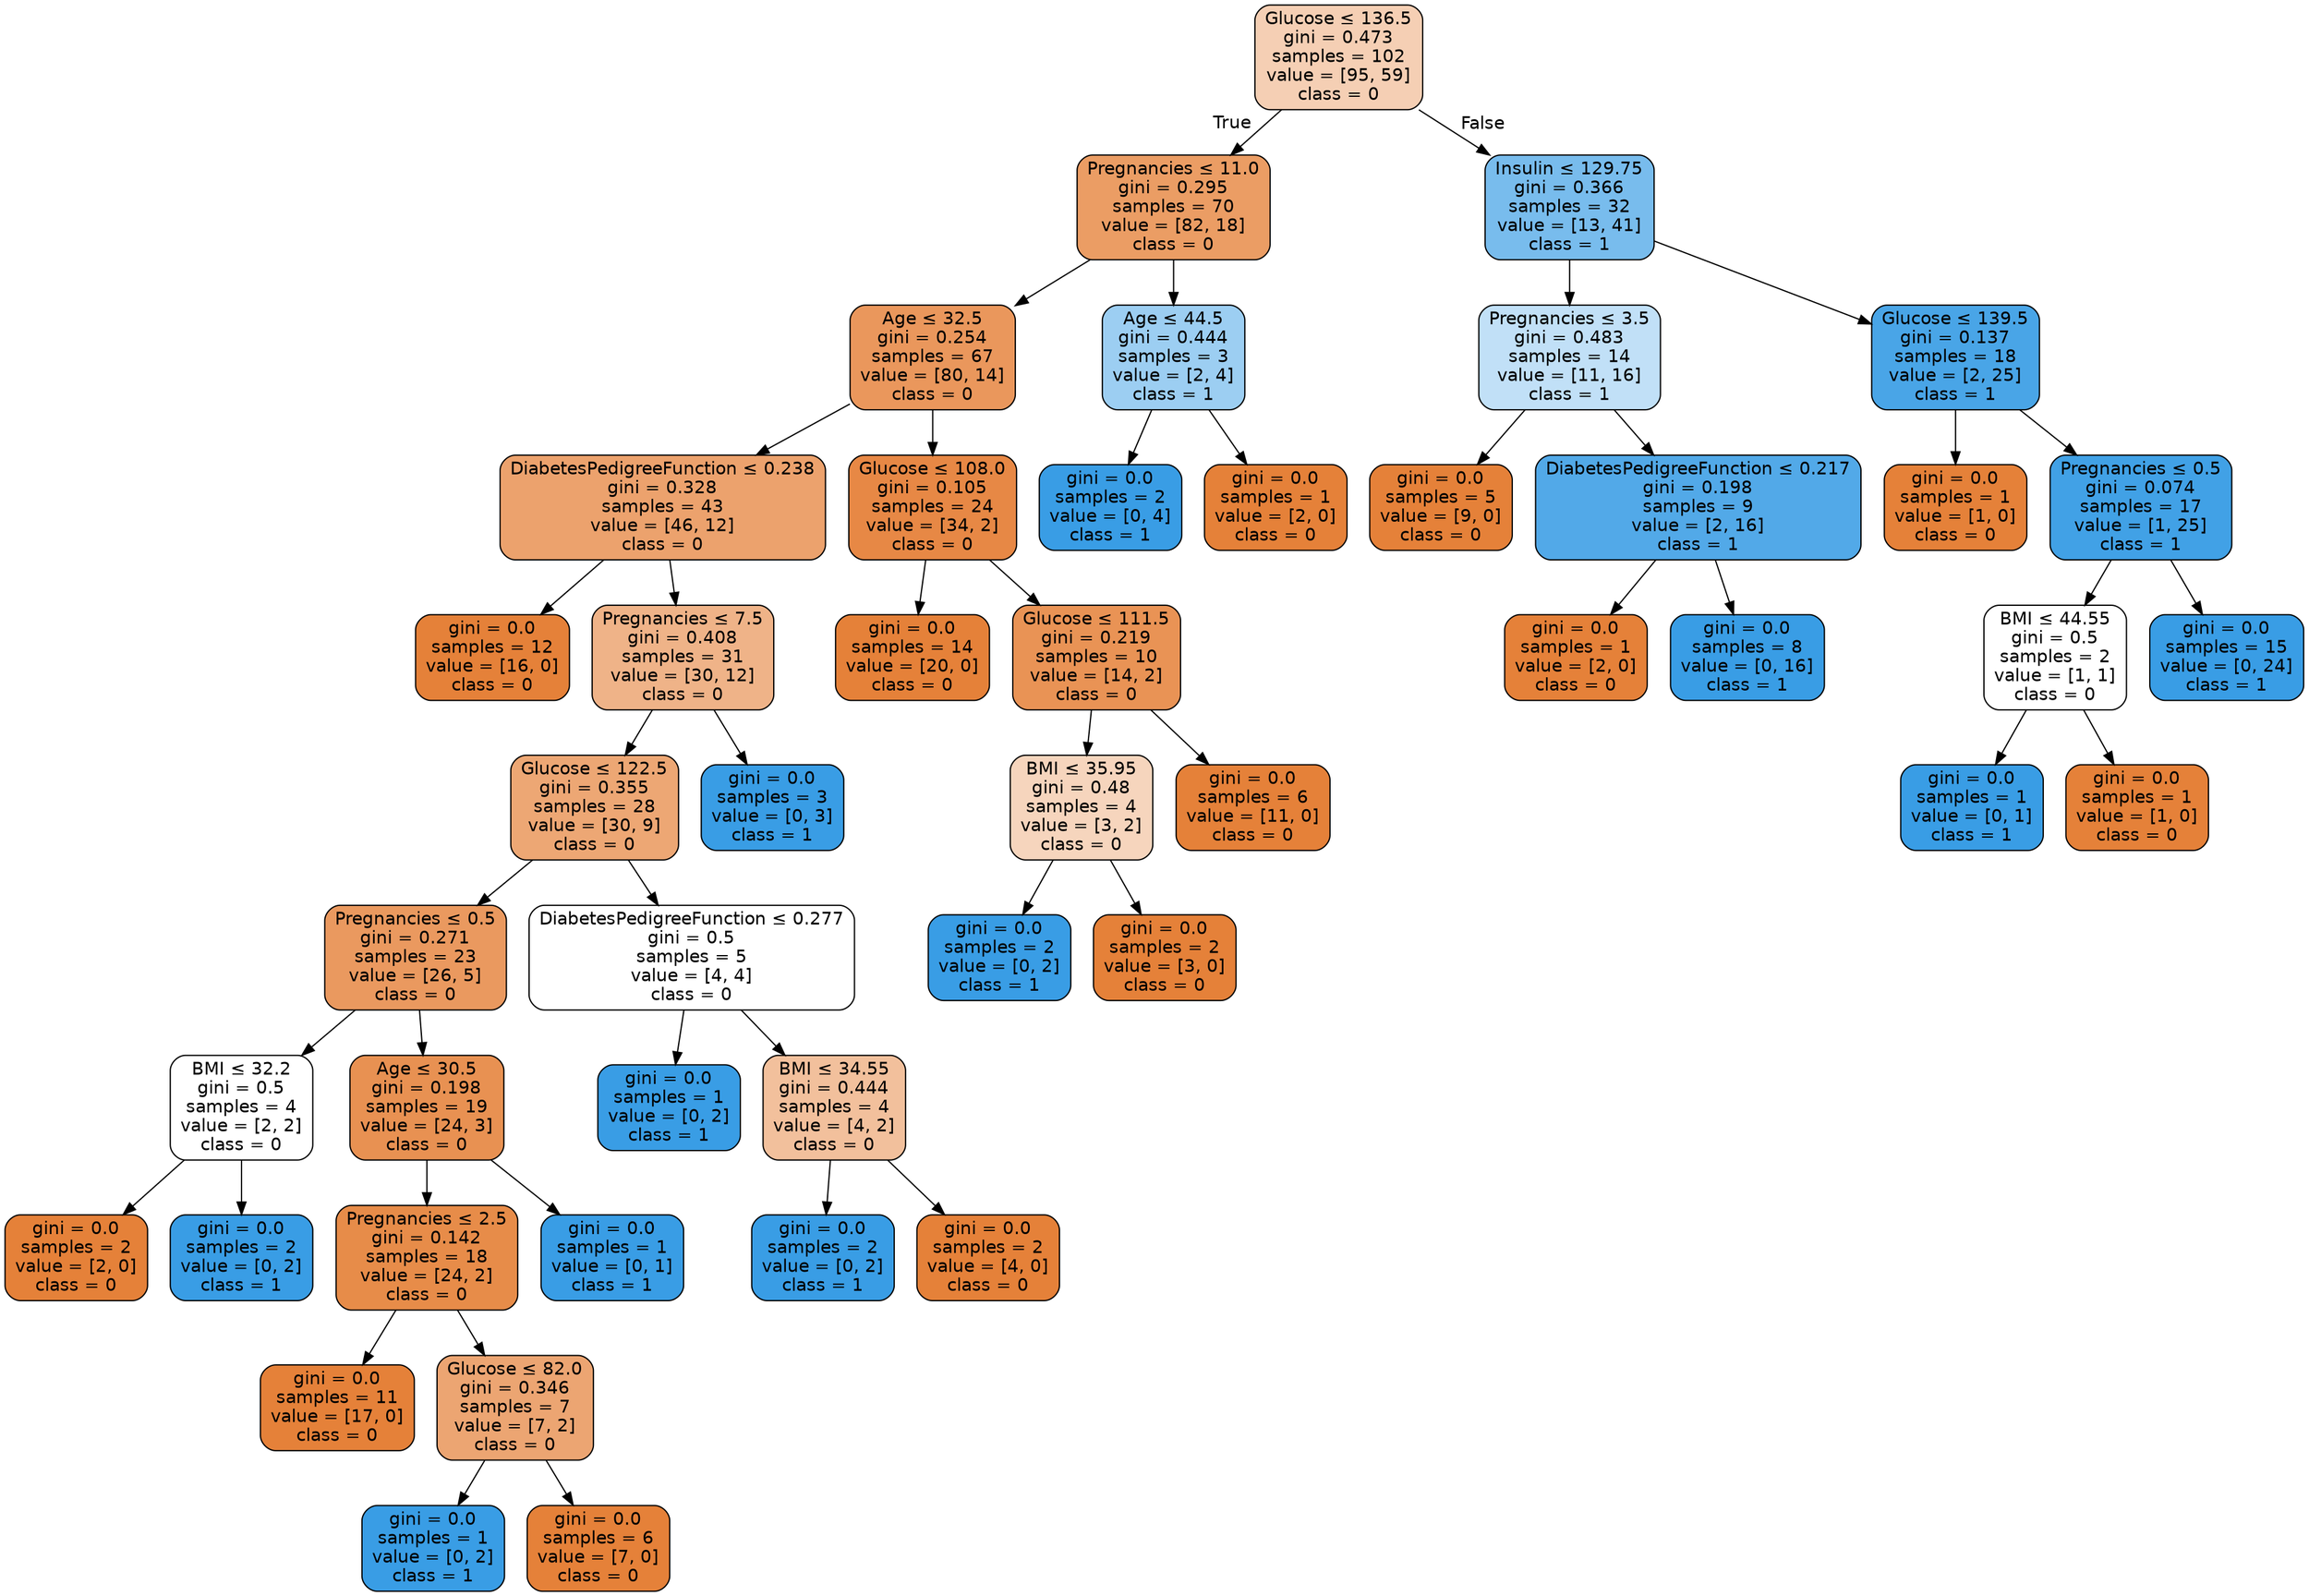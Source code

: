 digraph Tree {
node [shape=box, style="filled, rounded", color="black", fontname="helvetica"] ;
edge [fontname="helvetica"] ;
0 [label=<Glucose &le; 136.5<br/>gini = 0.473<br/>samples = 102<br/>value = [95, 59]<br/>class = 0>, fillcolor="#f5cfb4"] ;
1 [label=<Pregnancies &le; 11.0<br/>gini = 0.295<br/>samples = 70<br/>value = [82, 18]<br/>class = 0>, fillcolor="#eb9d64"] ;
0 -> 1 [labeldistance=2.5, labelangle=45, headlabel="True"] ;
2 [label=<Age &le; 32.5<br/>gini = 0.254<br/>samples = 67<br/>value = [80, 14]<br/>class = 0>, fillcolor="#ea975c"] ;
1 -> 2 ;
3 [label=<DiabetesPedigreeFunction &le; 0.238<br/>gini = 0.328<br/>samples = 43<br/>value = [46, 12]<br/>class = 0>, fillcolor="#eca26d"] ;
2 -> 3 ;
4 [label=<gini = 0.0<br/>samples = 12<br/>value = [16, 0]<br/>class = 0>, fillcolor="#e58139"] ;
3 -> 4 ;
5 [label=<Pregnancies &le; 7.5<br/>gini = 0.408<br/>samples = 31<br/>value = [30, 12]<br/>class = 0>, fillcolor="#efb388"] ;
3 -> 5 ;
6 [label=<Glucose &le; 122.5<br/>gini = 0.355<br/>samples = 28<br/>value = [30, 9]<br/>class = 0>, fillcolor="#eda774"] ;
5 -> 6 ;
7 [label=<Pregnancies &le; 0.5<br/>gini = 0.271<br/>samples = 23<br/>value = [26, 5]<br/>class = 0>, fillcolor="#ea995f"] ;
6 -> 7 ;
8 [label=<BMI &le; 32.2<br/>gini = 0.5<br/>samples = 4<br/>value = [2, 2]<br/>class = 0>, fillcolor="#ffffff"] ;
7 -> 8 ;
9 [label=<gini = 0.0<br/>samples = 2<br/>value = [2, 0]<br/>class = 0>, fillcolor="#e58139"] ;
8 -> 9 ;
10 [label=<gini = 0.0<br/>samples = 2<br/>value = [0, 2]<br/>class = 1>, fillcolor="#399de5"] ;
8 -> 10 ;
11 [label=<Age &le; 30.5<br/>gini = 0.198<br/>samples = 19<br/>value = [24, 3]<br/>class = 0>, fillcolor="#e89152"] ;
7 -> 11 ;
12 [label=<Pregnancies &le; 2.5<br/>gini = 0.142<br/>samples = 18<br/>value = [24, 2]<br/>class = 0>, fillcolor="#e78c49"] ;
11 -> 12 ;
13 [label=<gini = 0.0<br/>samples = 11<br/>value = [17, 0]<br/>class = 0>, fillcolor="#e58139"] ;
12 -> 13 ;
14 [label=<Glucose &le; 82.0<br/>gini = 0.346<br/>samples = 7<br/>value = [7, 2]<br/>class = 0>, fillcolor="#eca572"] ;
12 -> 14 ;
15 [label=<gini = 0.0<br/>samples = 1<br/>value = [0, 2]<br/>class = 1>, fillcolor="#399de5"] ;
14 -> 15 ;
16 [label=<gini = 0.0<br/>samples = 6<br/>value = [7, 0]<br/>class = 0>, fillcolor="#e58139"] ;
14 -> 16 ;
17 [label=<gini = 0.0<br/>samples = 1<br/>value = [0, 1]<br/>class = 1>, fillcolor="#399de5"] ;
11 -> 17 ;
18 [label=<DiabetesPedigreeFunction &le; 0.277<br/>gini = 0.5<br/>samples = 5<br/>value = [4, 4]<br/>class = 0>, fillcolor="#ffffff"] ;
6 -> 18 ;
19 [label=<gini = 0.0<br/>samples = 1<br/>value = [0, 2]<br/>class = 1>, fillcolor="#399de5"] ;
18 -> 19 ;
20 [label=<BMI &le; 34.55<br/>gini = 0.444<br/>samples = 4<br/>value = [4, 2]<br/>class = 0>, fillcolor="#f2c09c"] ;
18 -> 20 ;
21 [label=<gini = 0.0<br/>samples = 2<br/>value = [0, 2]<br/>class = 1>, fillcolor="#399de5"] ;
20 -> 21 ;
22 [label=<gini = 0.0<br/>samples = 2<br/>value = [4, 0]<br/>class = 0>, fillcolor="#e58139"] ;
20 -> 22 ;
23 [label=<gini = 0.0<br/>samples = 3<br/>value = [0, 3]<br/>class = 1>, fillcolor="#399de5"] ;
5 -> 23 ;
24 [label=<Glucose &le; 108.0<br/>gini = 0.105<br/>samples = 24<br/>value = [34, 2]<br/>class = 0>, fillcolor="#e78845"] ;
2 -> 24 ;
25 [label=<gini = 0.0<br/>samples = 14<br/>value = [20, 0]<br/>class = 0>, fillcolor="#e58139"] ;
24 -> 25 ;
26 [label=<Glucose &le; 111.5<br/>gini = 0.219<br/>samples = 10<br/>value = [14, 2]<br/>class = 0>, fillcolor="#e99355"] ;
24 -> 26 ;
27 [label=<BMI &le; 35.95<br/>gini = 0.48<br/>samples = 4<br/>value = [3, 2]<br/>class = 0>, fillcolor="#f6d5bd"] ;
26 -> 27 ;
28 [label=<gini = 0.0<br/>samples = 2<br/>value = [0, 2]<br/>class = 1>, fillcolor="#399de5"] ;
27 -> 28 ;
29 [label=<gini = 0.0<br/>samples = 2<br/>value = [3, 0]<br/>class = 0>, fillcolor="#e58139"] ;
27 -> 29 ;
30 [label=<gini = 0.0<br/>samples = 6<br/>value = [11, 0]<br/>class = 0>, fillcolor="#e58139"] ;
26 -> 30 ;
31 [label=<Age &le; 44.5<br/>gini = 0.444<br/>samples = 3<br/>value = [2, 4]<br/>class = 1>, fillcolor="#9ccef2"] ;
1 -> 31 ;
32 [label=<gini = 0.0<br/>samples = 2<br/>value = [0, 4]<br/>class = 1>, fillcolor="#399de5"] ;
31 -> 32 ;
33 [label=<gini = 0.0<br/>samples = 1<br/>value = [2, 0]<br/>class = 0>, fillcolor="#e58139"] ;
31 -> 33 ;
34 [label=<Insulin &le; 129.75<br/>gini = 0.366<br/>samples = 32<br/>value = [13, 41]<br/>class = 1>, fillcolor="#78bced"] ;
0 -> 34 [labeldistance=2.5, labelangle=-45, headlabel="False"] ;
35 [label=<Pregnancies &le; 3.5<br/>gini = 0.483<br/>samples = 14<br/>value = [11, 16]<br/>class = 1>, fillcolor="#c1e0f7"] ;
34 -> 35 ;
36 [label=<gini = 0.0<br/>samples = 5<br/>value = [9, 0]<br/>class = 0>, fillcolor="#e58139"] ;
35 -> 36 ;
37 [label=<DiabetesPedigreeFunction &le; 0.217<br/>gini = 0.198<br/>samples = 9<br/>value = [2, 16]<br/>class = 1>, fillcolor="#52a9e8"] ;
35 -> 37 ;
38 [label=<gini = 0.0<br/>samples = 1<br/>value = [2, 0]<br/>class = 0>, fillcolor="#e58139"] ;
37 -> 38 ;
39 [label=<gini = 0.0<br/>samples = 8<br/>value = [0, 16]<br/>class = 1>, fillcolor="#399de5"] ;
37 -> 39 ;
40 [label=<Glucose &le; 139.5<br/>gini = 0.137<br/>samples = 18<br/>value = [2, 25]<br/>class = 1>, fillcolor="#49a5e7"] ;
34 -> 40 ;
41 [label=<gini = 0.0<br/>samples = 1<br/>value = [1, 0]<br/>class = 0>, fillcolor="#e58139"] ;
40 -> 41 ;
42 [label=<Pregnancies &le; 0.5<br/>gini = 0.074<br/>samples = 17<br/>value = [1, 25]<br/>class = 1>, fillcolor="#41a1e6"] ;
40 -> 42 ;
43 [label=<BMI &le; 44.55<br/>gini = 0.5<br/>samples = 2<br/>value = [1, 1]<br/>class = 0>, fillcolor="#ffffff"] ;
42 -> 43 ;
44 [label=<gini = 0.0<br/>samples = 1<br/>value = [0, 1]<br/>class = 1>, fillcolor="#399de5"] ;
43 -> 44 ;
45 [label=<gini = 0.0<br/>samples = 1<br/>value = [1, 0]<br/>class = 0>, fillcolor="#e58139"] ;
43 -> 45 ;
46 [label=<gini = 0.0<br/>samples = 15<br/>value = [0, 24]<br/>class = 1>, fillcolor="#399de5"] ;
42 -> 46 ;
}